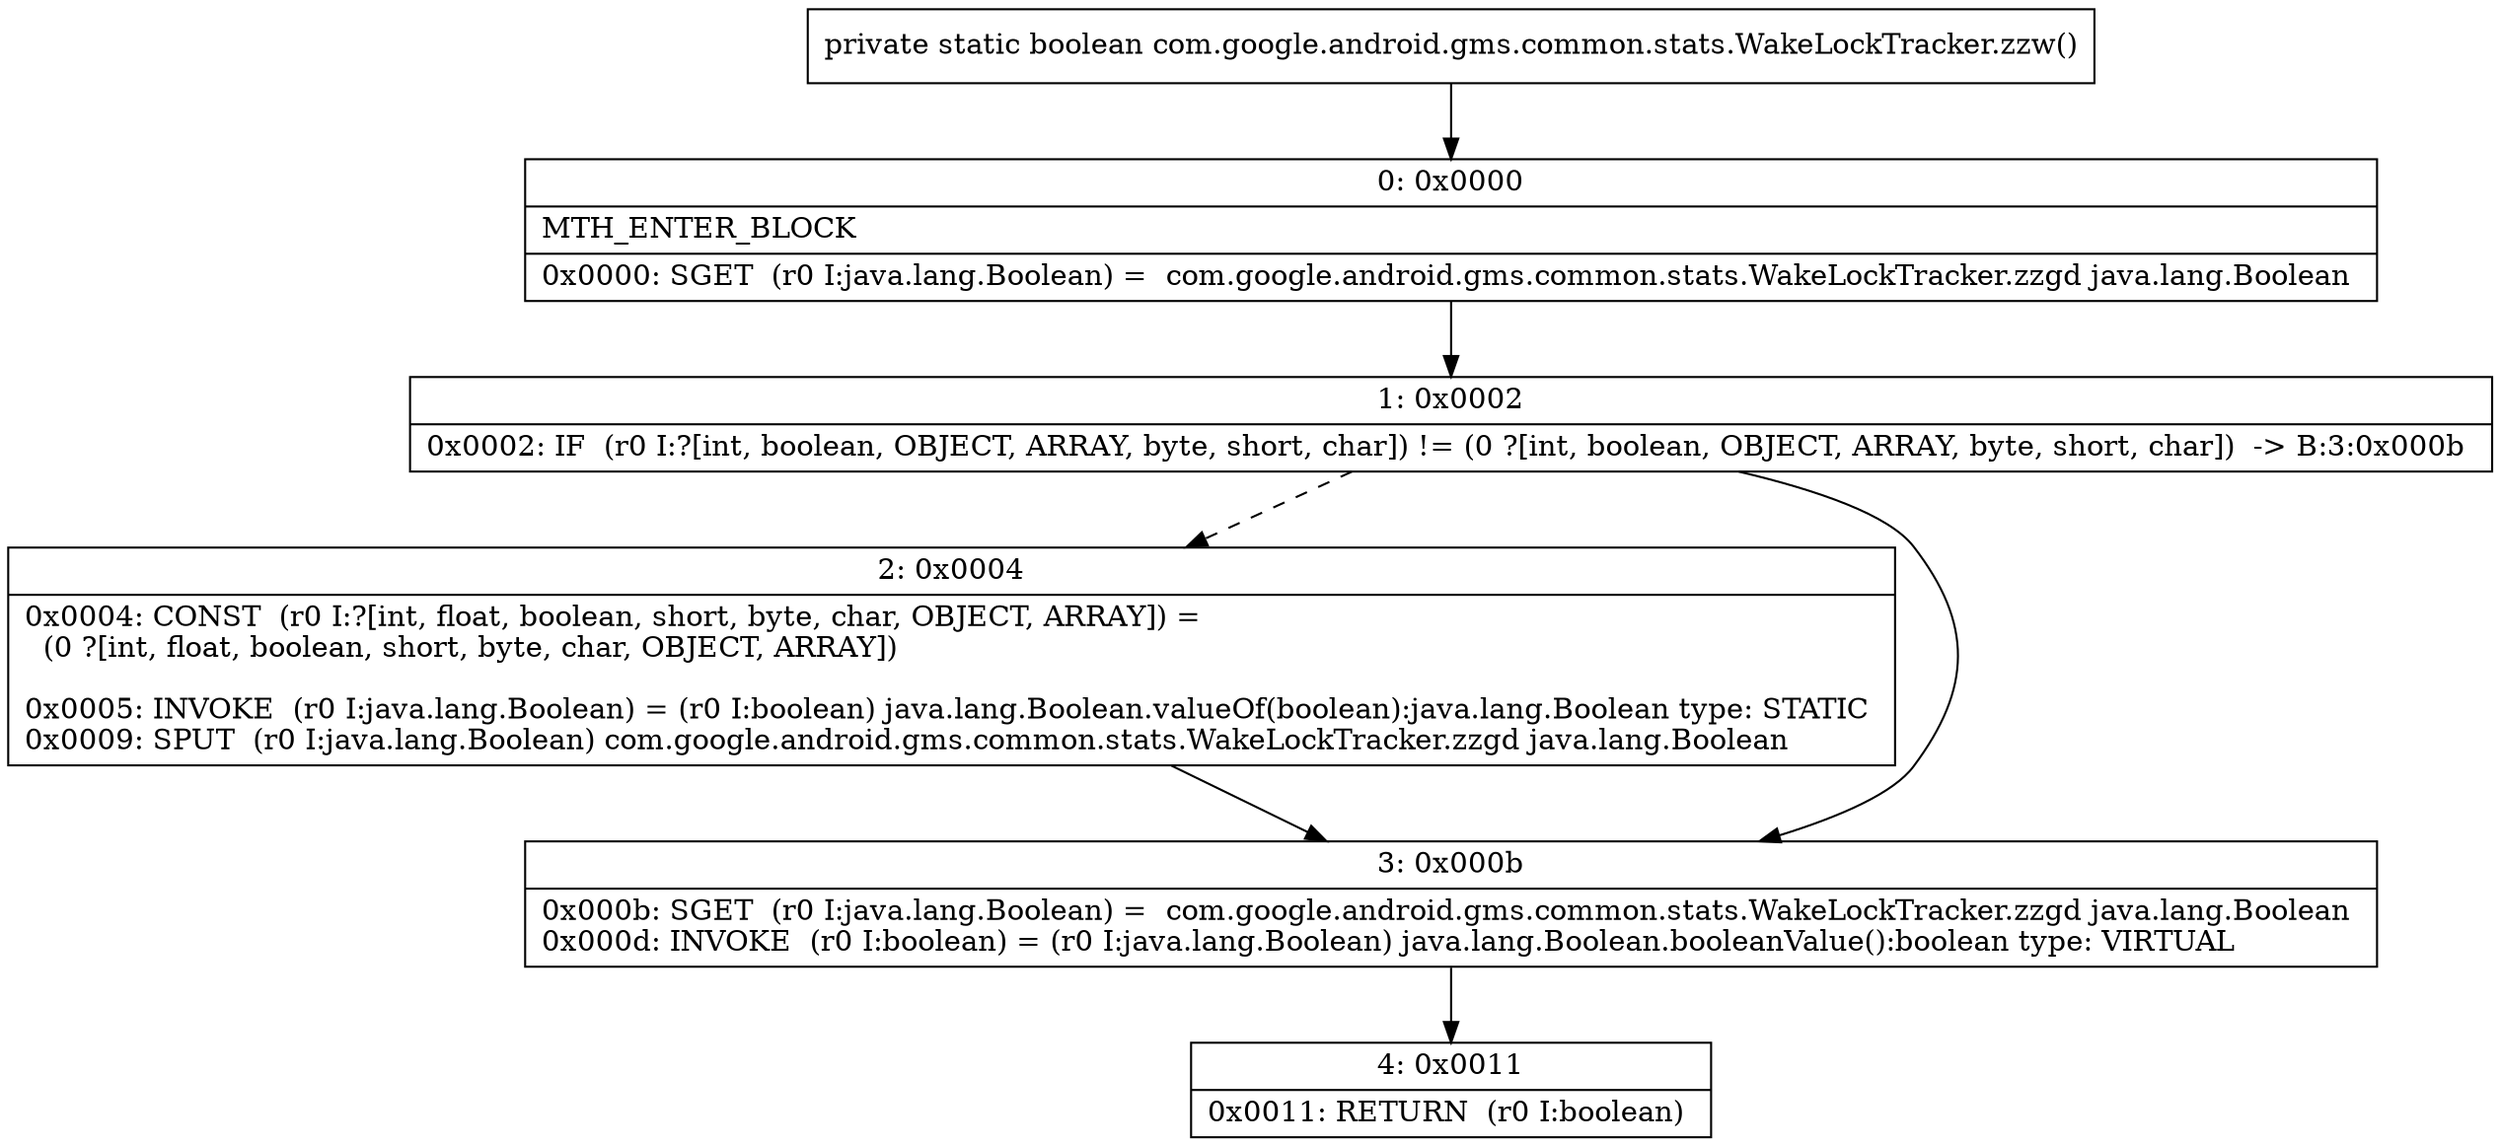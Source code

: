 digraph "CFG forcom.google.android.gms.common.stats.WakeLockTracker.zzw()Z" {
Node_0 [shape=record,label="{0\:\ 0x0000|MTH_ENTER_BLOCK\l|0x0000: SGET  (r0 I:java.lang.Boolean) =  com.google.android.gms.common.stats.WakeLockTracker.zzgd java.lang.Boolean \l}"];
Node_1 [shape=record,label="{1\:\ 0x0002|0x0002: IF  (r0 I:?[int, boolean, OBJECT, ARRAY, byte, short, char]) != (0 ?[int, boolean, OBJECT, ARRAY, byte, short, char])  \-\> B:3:0x000b \l}"];
Node_2 [shape=record,label="{2\:\ 0x0004|0x0004: CONST  (r0 I:?[int, float, boolean, short, byte, char, OBJECT, ARRAY]) = \l  (0 ?[int, float, boolean, short, byte, char, OBJECT, ARRAY])\l \l0x0005: INVOKE  (r0 I:java.lang.Boolean) = (r0 I:boolean) java.lang.Boolean.valueOf(boolean):java.lang.Boolean type: STATIC \l0x0009: SPUT  (r0 I:java.lang.Boolean) com.google.android.gms.common.stats.WakeLockTracker.zzgd java.lang.Boolean \l}"];
Node_3 [shape=record,label="{3\:\ 0x000b|0x000b: SGET  (r0 I:java.lang.Boolean) =  com.google.android.gms.common.stats.WakeLockTracker.zzgd java.lang.Boolean \l0x000d: INVOKE  (r0 I:boolean) = (r0 I:java.lang.Boolean) java.lang.Boolean.booleanValue():boolean type: VIRTUAL \l}"];
Node_4 [shape=record,label="{4\:\ 0x0011|0x0011: RETURN  (r0 I:boolean) \l}"];
MethodNode[shape=record,label="{private static boolean com.google.android.gms.common.stats.WakeLockTracker.zzw() }"];
MethodNode -> Node_0;
Node_0 -> Node_1;
Node_1 -> Node_2[style=dashed];
Node_1 -> Node_3;
Node_2 -> Node_3;
Node_3 -> Node_4;
}

